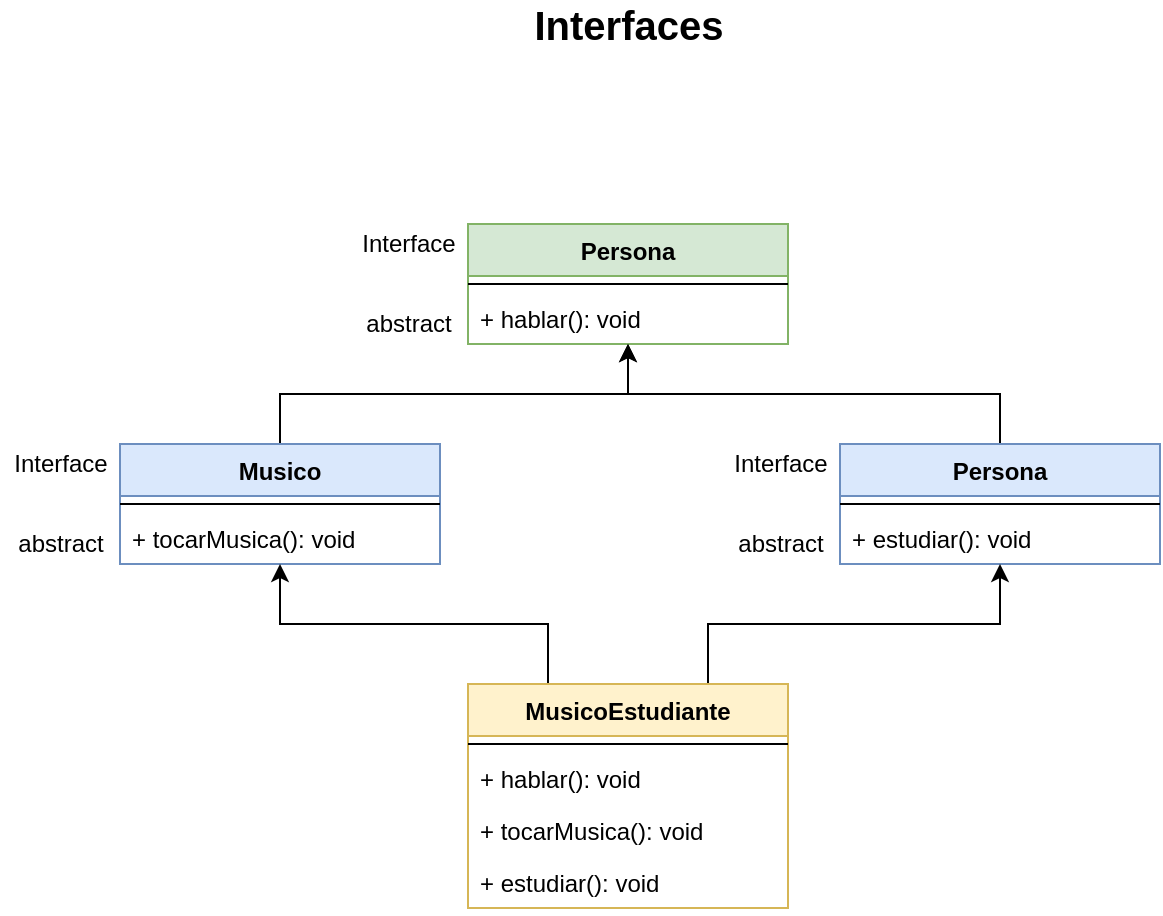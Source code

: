 <mxfile version="13.7.3" type="device"><diagram id="kCbDruJBMTJUmslpStvn" name="Página-1"><mxGraphModel dx="786" dy="1189" grid="1" gridSize="10" guides="1" tooltips="1" connect="1" arrows="1" fold="1" page="1" pageScale="1" pageWidth="827" pageHeight="1169" math="0" shadow="0"><root><mxCell id="0"/><mxCell id="1" parent="0"/><mxCell id="qFwyx4ETi-GFyhKEy-xY-1" value="Persona" style="swimlane;fontStyle=1;align=center;verticalAlign=top;childLayout=stackLayout;horizontal=1;startSize=26;horizontalStack=0;resizeParent=1;resizeParentMax=0;resizeLast=0;collapsible=1;marginBottom=0;fillColor=#d5e8d4;strokeColor=#82b366;" vertex="1" parent="1"><mxGeometry x="334" y="370" width="160" height="60" as="geometry"/></mxCell><mxCell id="qFwyx4ETi-GFyhKEy-xY-3" value="" style="line;strokeWidth=1;fillColor=none;align=left;verticalAlign=middle;spacingTop=-1;spacingLeft=3;spacingRight=3;rotatable=0;labelPosition=right;points=[];portConstraint=eastwest;" vertex="1" parent="qFwyx4ETi-GFyhKEy-xY-1"><mxGeometry y="26" width="160" height="8" as="geometry"/></mxCell><mxCell id="qFwyx4ETi-GFyhKEy-xY-4" value="+ hablar(): void" style="text;strokeColor=none;fillColor=none;align=left;verticalAlign=top;spacingLeft=4;spacingRight=4;overflow=hidden;rotatable=0;points=[[0,0.5],[1,0.5]];portConstraint=eastwest;" vertex="1" parent="qFwyx4ETi-GFyhKEy-xY-1"><mxGeometry y="34" width="160" height="26" as="geometry"/></mxCell><mxCell id="qFwyx4ETi-GFyhKEy-xY-17" style="edgeStyle=orthogonalEdgeStyle;rounded=0;orthogonalLoop=1;jettySize=auto;html=1;exitX=0.5;exitY=0;exitDx=0;exitDy=0;" edge="1" parent="1" source="qFwyx4ETi-GFyhKEy-xY-9" target="qFwyx4ETi-GFyhKEy-xY-1"><mxGeometry relative="1" as="geometry"/></mxCell><mxCell id="qFwyx4ETi-GFyhKEy-xY-9" value="Musico" style="swimlane;fontStyle=1;align=center;verticalAlign=top;childLayout=stackLayout;horizontal=1;startSize=26;horizontalStack=0;resizeParent=1;resizeParentMax=0;resizeLast=0;collapsible=1;marginBottom=0;fillColor=#dae8fc;strokeColor=#6c8ebf;" vertex="1" parent="1"><mxGeometry x="160" y="480" width="160" height="60" as="geometry"/></mxCell><mxCell id="qFwyx4ETi-GFyhKEy-xY-10" value="" style="line;strokeWidth=1;fillColor=none;align=left;verticalAlign=middle;spacingTop=-1;spacingLeft=3;spacingRight=3;rotatable=0;labelPosition=right;points=[];portConstraint=eastwest;" vertex="1" parent="qFwyx4ETi-GFyhKEy-xY-9"><mxGeometry y="26" width="160" height="8" as="geometry"/></mxCell><mxCell id="qFwyx4ETi-GFyhKEy-xY-11" value="+ tocarMusica(): void" style="text;strokeColor=none;fillColor=none;align=left;verticalAlign=top;spacingLeft=4;spacingRight=4;overflow=hidden;rotatable=0;points=[[0,0.5],[1,0.5]];portConstraint=eastwest;" vertex="1" parent="qFwyx4ETi-GFyhKEy-xY-9"><mxGeometry y="34" width="160" height="26" as="geometry"/></mxCell><mxCell id="qFwyx4ETi-GFyhKEy-xY-18" style="edgeStyle=orthogonalEdgeStyle;rounded=0;orthogonalLoop=1;jettySize=auto;html=1;exitX=0.5;exitY=0;exitDx=0;exitDy=0;" edge="1" parent="1" source="qFwyx4ETi-GFyhKEy-xY-12" target="qFwyx4ETi-GFyhKEy-xY-1"><mxGeometry relative="1" as="geometry"/></mxCell><mxCell id="qFwyx4ETi-GFyhKEy-xY-12" value="Persona" style="swimlane;fontStyle=1;align=center;verticalAlign=top;childLayout=stackLayout;horizontal=1;startSize=26;horizontalStack=0;resizeParent=1;resizeParentMax=0;resizeLast=0;collapsible=1;marginBottom=0;fillColor=#dae8fc;strokeColor=#6c8ebf;" vertex="1" parent="1"><mxGeometry x="520" y="480" width="160" height="60" as="geometry"/></mxCell><mxCell id="qFwyx4ETi-GFyhKEy-xY-13" value="" style="line;strokeWidth=1;fillColor=none;align=left;verticalAlign=middle;spacingTop=-1;spacingLeft=3;spacingRight=3;rotatable=0;labelPosition=right;points=[];portConstraint=eastwest;" vertex="1" parent="qFwyx4ETi-GFyhKEy-xY-12"><mxGeometry y="26" width="160" height="8" as="geometry"/></mxCell><mxCell id="qFwyx4ETi-GFyhKEy-xY-14" value="+ estudiar(): void" style="text;strokeColor=none;fillColor=none;align=left;verticalAlign=top;spacingLeft=4;spacingRight=4;overflow=hidden;rotatable=0;points=[[0,0.5],[1,0.5]];portConstraint=eastwest;" vertex="1" parent="qFwyx4ETi-GFyhKEy-xY-12"><mxGeometry y="34" width="160" height="26" as="geometry"/></mxCell><mxCell id="qFwyx4ETi-GFyhKEy-xY-27" style="edgeStyle=orthogonalEdgeStyle;rounded=0;orthogonalLoop=1;jettySize=auto;html=1;exitX=0.25;exitY=0;exitDx=0;exitDy=0;" edge="1" parent="1" source="qFwyx4ETi-GFyhKEy-xY-6" target="qFwyx4ETi-GFyhKEy-xY-9"><mxGeometry relative="1" as="geometry"/></mxCell><mxCell id="qFwyx4ETi-GFyhKEy-xY-28" style="edgeStyle=orthogonalEdgeStyle;rounded=0;orthogonalLoop=1;jettySize=auto;html=1;exitX=0.75;exitY=0;exitDx=0;exitDy=0;" edge="1" parent="1" source="qFwyx4ETi-GFyhKEy-xY-6" target="qFwyx4ETi-GFyhKEy-xY-12"><mxGeometry relative="1" as="geometry"/></mxCell><mxCell id="qFwyx4ETi-GFyhKEy-xY-6" value="MusicoEstudiante" style="swimlane;fontStyle=1;align=center;verticalAlign=top;childLayout=stackLayout;horizontal=1;startSize=26;horizontalStack=0;resizeParent=1;resizeParentMax=0;resizeLast=0;collapsible=1;marginBottom=0;fillColor=#fff2cc;strokeColor=#d6b656;" vertex="1" parent="1"><mxGeometry x="334" y="600" width="160" height="112" as="geometry"/></mxCell><mxCell id="qFwyx4ETi-GFyhKEy-xY-7" value="" style="line;strokeWidth=1;fillColor=none;align=left;verticalAlign=middle;spacingTop=-1;spacingLeft=3;spacingRight=3;rotatable=0;labelPosition=right;points=[];portConstraint=eastwest;" vertex="1" parent="qFwyx4ETi-GFyhKEy-xY-6"><mxGeometry y="26" width="160" height="8" as="geometry"/></mxCell><mxCell id="qFwyx4ETi-GFyhKEy-xY-8" value="+ hablar(): void" style="text;strokeColor=none;fillColor=none;align=left;verticalAlign=top;spacingLeft=4;spacingRight=4;overflow=hidden;rotatable=0;points=[[0,0.5],[1,0.5]];portConstraint=eastwest;" vertex="1" parent="qFwyx4ETi-GFyhKEy-xY-6"><mxGeometry y="34" width="160" height="26" as="geometry"/></mxCell><mxCell id="qFwyx4ETi-GFyhKEy-xY-15" value="+ tocarMusica(): void" style="text;strokeColor=none;fillColor=none;align=left;verticalAlign=top;spacingLeft=4;spacingRight=4;overflow=hidden;rotatable=0;points=[[0,0.5],[1,0.5]];portConstraint=eastwest;" vertex="1" parent="qFwyx4ETi-GFyhKEy-xY-6"><mxGeometry y="60" width="160" height="26" as="geometry"/></mxCell><mxCell id="qFwyx4ETi-GFyhKEy-xY-16" value="+ estudiar(): void" style="text;strokeColor=none;fillColor=none;align=left;verticalAlign=top;spacingLeft=4;spacingRight=4;overflow=hidden;rotatable=0;points=[[0,0.5],[1,0.5]];portConstraint=eastwest;" vertex="1" parent="qFwyx4ETi-GFyhKEy-xY-6"><mxGeometry y="86" width="160" height="26" as="geometry"/></mxCell><mxCell id="qFwyx4ETi-GFyhKEy-xY-19" value="&lt;font style=&quot;font-size: 20px&quot;&gt;&lt;b&gt;Interfaces&lt;/b&gt;&lt;/font&gt;" style="text;html=1;align=center;verticalAlign=middle;resizable=0;points=[];autosize=1;" vertex="1" parent="1"><mxGeometry x="359" y="260" width="110" height="20" as="geometry"/></mxCell><mxCell id="qFwyx4ETi-GFyhKEy-xY-20" value="Interface" style="text;html=1;align=center;verticalAlign=middle;resizable=0;points=[];autosize=1;" vertex="1" parent="1"><mxGeometry x="274" y="370" width="60" height="20" as="geometry"/></mxCell><mxCell id="qFwyx4ETi-GFyhKEy-xY-21" value="abstract" style="text;html=1;align=center;verticalAlign=middle;resizable=0;points=[];autosize=1;" vertex="1" parent="1"><mxGeometry x="274" y="410" width="60" height="20" as="geometry"/></mxCell><mxCell id="qFwyx4ETi-GFyhKEy-xY-22" value="Interface" style="text;html=1;align=center;verticalAlign=middle;resizable=0;points=[];autosize=1;" vertex="1" parent="1"><mxGeometry x="100" y="480" width="60" height="20" as="geometry"/></mxCell><mxCell id="qFwyx4ETi-GFyhKEy-xY-23" value="abstract" style="text;html=1;align=center;verticalAlign=middle;resizable=0;points=[];autosize=1;" vertex="1" parent="1"><mxGeometry x="100" y="520" width="60" height="20" as="geometry"/></mxCell><mxCell id="qFwyx4ETi-GFyhKEy-xY-24" value="abstract" style="text;html=1;align=center;verticalAlign=middle;resizable=0;points=[];autosize=1;" vertex="1" parent="1"><mxGeometry x="460" y="520" width="60" height="20" as="geometry"/></mxCell><mxCell id="qFwyx4ETi-GFyhKEy-xY-25" value="Interface" style="text;html=1;align=center;verticalAlign=middle;resizable=0;points=[];autosize=1;" vertex="1" parent="1"><mxGeometry x="460" y="480" width="60" height="20" as="geometry"/></mxCell></root></mxGraphModel></diagram></mxfile>